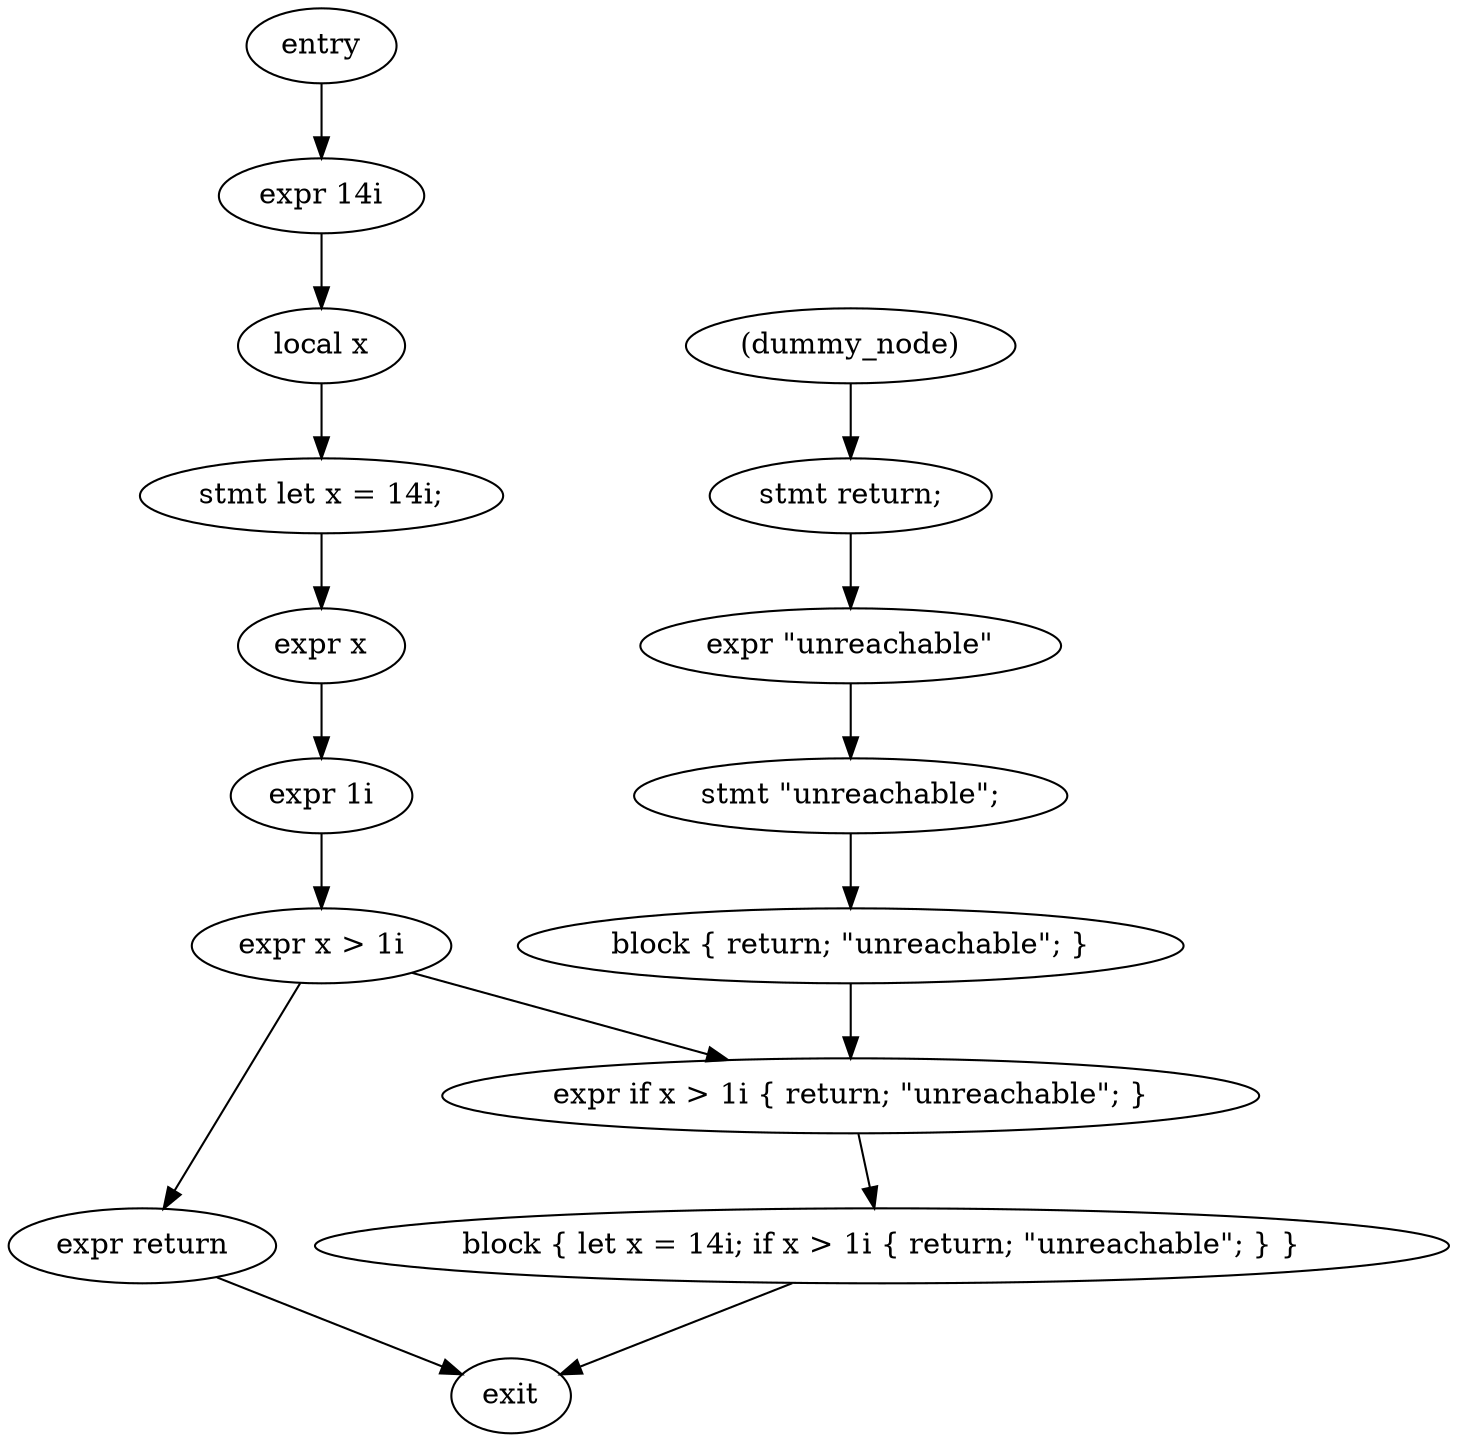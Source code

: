 digraph block {
    N0[label="entry"];
    N1[label="exit"];
    N2[label="expr 14i"];
    N3[label="local x"];
    N4[label="stmt let x = 14i;"];
    N5[label="expr x"];
    N6[label="expr 1i"];
    N7[label="expr x > 1i"];
    N8[label="expr return"];
    N9[label="(dummy_node)"];
    N10[label="stmt return;"];
    N11[label="expr \"unreachable\""];
    N12[label="stmt \"unreachable\";"];
    N13[label="block { return; \"unreachable\"; }"];
    N14[label="expr if x > 1i { return; \"unreachable\"; }"];
    N15[label="block { let x = 14i; if x > 1i { return; \"unreachable\"; } }"];
    N0 -> N2;
    N2 -> N3;
    N3 -> N4;
    N4 -> N5;
    N5 -> N6;
    N6 -> N7;
    N7 -> N8;
    N8 -> N1;
    N9 -> N10;
    N10 -> N11;
    N11 -> N12;
    N12 -> N13;
    N7 -> N14;
    N13 -> N14;
    N14 -> N15;
    N15 -> N1;
}
